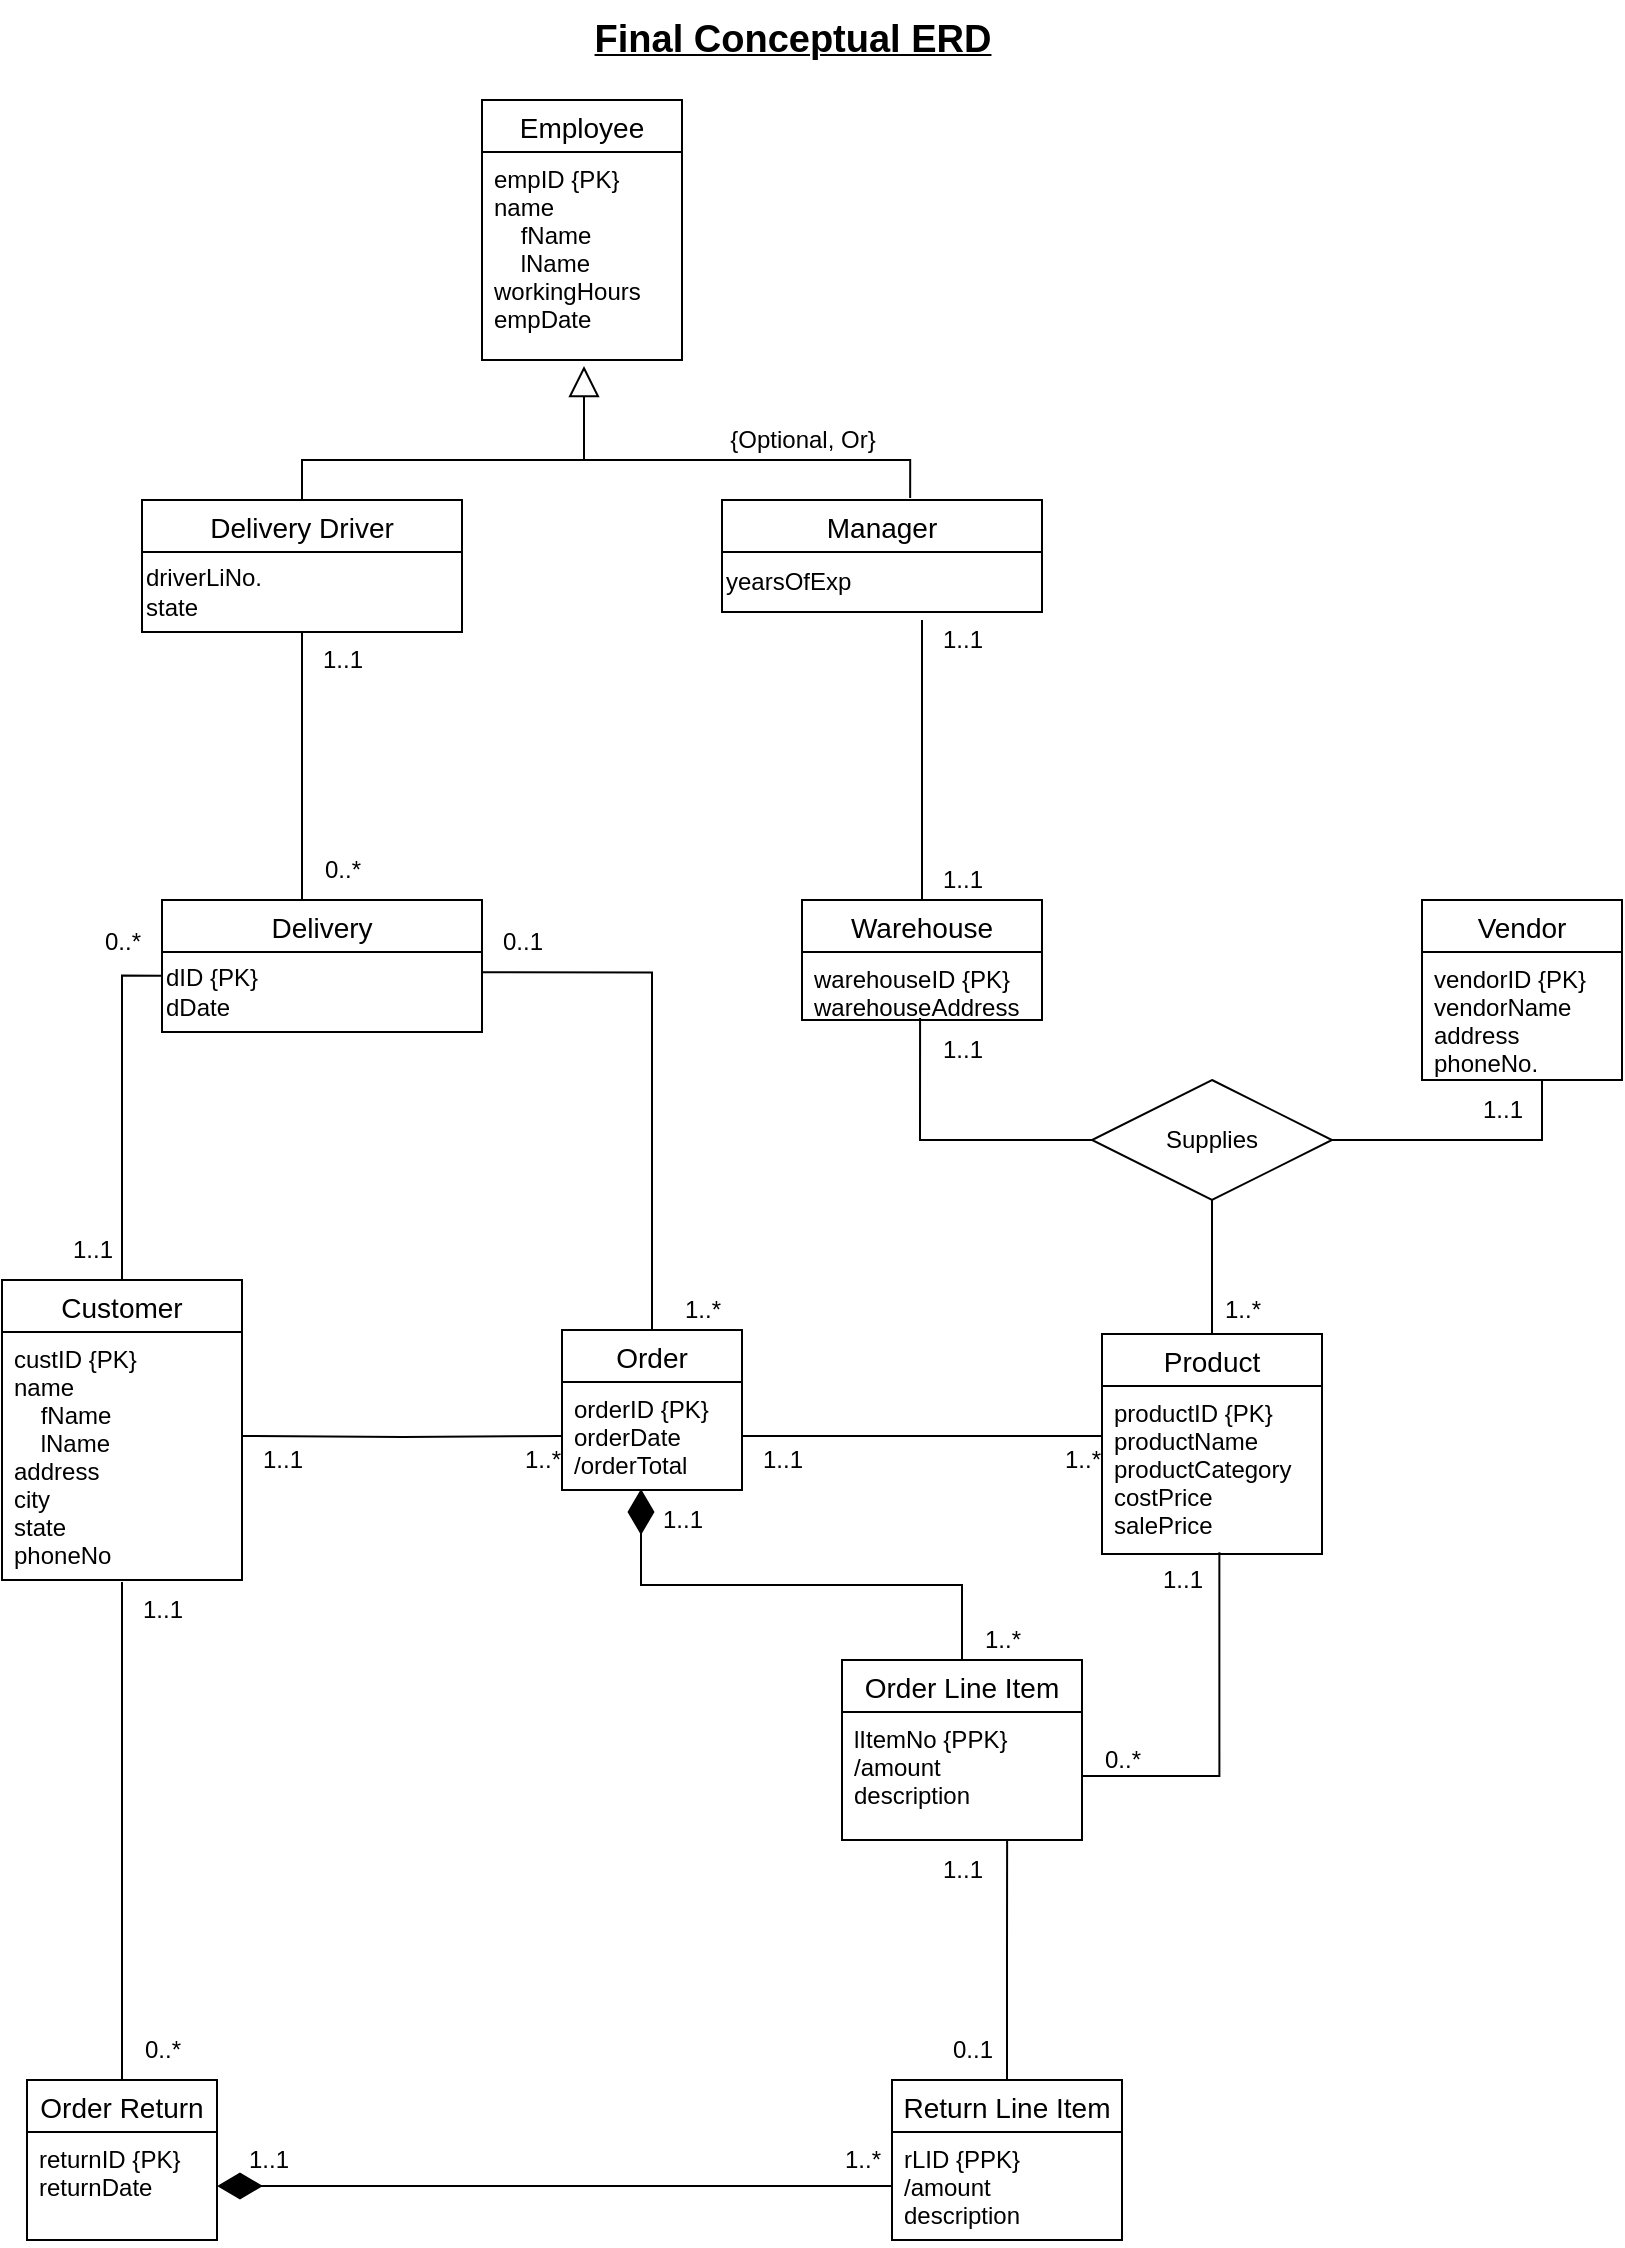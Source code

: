 <mxfile version="20.6.0" type="device" pages="2"><diagram id="IZ9zqAhAT_ljEvghXrBQ" name="Conceptual"><mxGraphModel dx="946" dy="1745" grid="1" gridSize="10" guides="1" tooltips="1" connect="1" arrows="1" fold="1" page="1" pageScale="1" pageWidth="850" pageHeight="1100" math="0" shadow="0"><root><mxCell id="0"/><mxCell id="1" parent="0"/><mxCell id="jpq6jZsb17bN5Xkp5J2d-47" style="edgeStyle=orthogonalEdgeStyle;rounded=0;orthogonalLoop=1;jettySize=auto;html=1;exitX=0.5;exitY=0;exitDx=0;exitDy=0;startArrow=none;startFill=0;endArrow=none;endFill=0;entryX=0.002;entryY=0.296;entryDx=0;entryDy=0;entryPerimeter=0;" parent="1" source="jpq6jZsb17bN5Xkp5J2d-1" target="DrgAGKPd04Hhf_D_PLfz-5" edge="1"><mxGeometry relative="1" as="geometry"><mxPoint x="140" y="560" as="targetPoint"/></mxGeometry></mxCell><mxCell id="jpq6jZsb17bN5Xkp5J2d-1" value="Customer" style="swimlane;fontStyle=0;childLayout=stackLayout;horizontal=1;startSize=26;horizontalStack=0;resizeParent=1;resizeParentMax=0;resizeLast=0;collapsible=1;marginBottom=0;align=center;fontSize=14;" parent="1" vertex="1"><mxGeometry x="30" y="610" width="120" height="150" as="geometry"/></mxCell><mxCell id="jpq6jZsb17bN5Xkp5J2d-2" value="custID {PK}&#10;name&#10;    fName&#10;    lName&#10;address&#10;city&#10;state&#10;phoneNo" style="text;strokeColor=none;fillColor=none;spacingLeft=4;spacingRight=4;overflow=hidden;rotatable=0;points=[[0,0.5],[1,0.5]];portConstraint=eastwest;fontSize=12;" parent="jpq6jZsb17bN5Xkp5J2d-1" vertex="1"><mxGeometry y="26" width="120" height="124" as="geometry"/></mxCell><mxCell id="jpq6jZsb17bN5Xkp5J2d-46" style="edgeStyle=orthogonalEdgeStyle;rounded=0;orthogonalLoop=1;jettySize=auto;html=1;exitX=0.5;exitY=0;exitDx=0;exitDy=0;startArrow=none;startFill=0;endArrow=none;endFill=0;entryX=1.002;entryY=0.254;entryDx=0;entryDy=0;entryPerimeter=0;" parent="1" source="jpq6jZsb17bN5Xkp5J2d-5" target="DrgAGKPd04Hhf_D_PLfz-5" edge="1"><mxGeometry relative="1" as="geometry"><mxPoint x="240" y="550" as="targetPoint"/></mxGeometry></mxCell><mxCell id="jpq6jZsb17bN5Xkp5J2d-5" value="Order" style="swimlane;fontStyle=0;childLayout=stackLayout;horizontal=1;startSize=26;horizontalStack=0;resizeParent=1;resizeParentMax=0;resizeLast=0;collapsible=1;marginBottom=0;align=center;fontSize=14;" parent="1" vertex="1"><mxGeometry x="310" y="635" width="90" height="80" as="geometry"/></mxCell><mxCell id="jpq6jZsb17bN5Xkp5J2d-6" value="orderID {PK}&#10;orderDate&#10;/orderTotal" style="text;strokeColor=none;fillColor=none;spacingLeft=4;spacingRight=4;overflow=hidden;rotatable=0;points=[[0,0.5],[1,0.5]];portConstraint=eastwest;fontSize=12;" parent="jpq6jZsb17bN5Xkp5J2d-5" vertex="1"><mxGeometry y="26" width="90" height="54" as="geometry"/></mxCell><mxCell id="jpq6jZsb17bN5Xkp5J2d-9" value="Product" style="swimlane;fontStyle=0;childLayout=stackLayout;horizontal=1;startSize=26;horizontalStack=0;resizeParent=1;resizeParentMax=0;resizeLast=0;collapsible=1;marginBottom=0;align=center;fontSize=14;" parent="1" vertex="1"><mxGeometry x="580" y="637" width="110" height="110" as="geometry"/></mxCell><mxCell id="jpq6jZsb17bN5Xkp5J2d-10" value="productID {PK}&#10;productName&#10;productCategory&#10;costPrice&#10;salePrice" style="text;strokeColor=none;fillColor=none;spacingLeft=4;spacingRight=4;overflow=hidden;rotatable=0;points=[[0,0.5],[1,0.5]];portConstraint=eastwest;fontSize=12;" parent="jpq6jZsb17bN5Xkp5J2d-9" vertex="1"><mxGeometry y="26" width="110" height="84" as="geometry"/></mxCell><mxCell id="jpq6jZsb17bN5Xkp5J2d-13" style="edgeStyle=orthogonalEdgeStyle;rounded=0;orthogonalLoop=1;jettySize=auto;html=1;endArrow=none;endFill=0;entryX=0;entryY=0.5;entryDx=0;entryDy=0;" parent="1" target="jpq6jZsb17bN5Xkp5J2d-6" edge="1"><mxGeometry relative="1" as="geometry"><mxPoint x="330" y="563" as="targetPoint"/><mxPoint x="150" y="688" as="sourcePoint"/></mxGeometry></mxCell><mxCell id="jpq6jZsb17bN5Xkp5J2d-15" style="edgeStyle=orthogonalEdgeStyle;rounded=0;orthogonalLoop=1;jettySize=auto;html=1;exitX=1;exitY=0.5;exitDx=0;exitDy=0;endArrow=none;endFill=0;entryX=0.75;entryY=0.1;entryDx=0;entryDy=0;entryPerimeter=0;" parent="1" source="jpq6jZsb17bN5Xkp5J2d-6" target="jpq6jZsb17bN5Xkp5J2d-72" edge="1"><mxGeometry relative="1" as="geometry"><mxPoint x="660" y="563" as="targetPoint"/></mxGeometry></mxCell><mxCell id="jpq6jZsb17bN5Xkp5J2d-16" value="Employee" style="swimlane;fontStyle=0;childLayout=stackLayout;horizontal=1;startSize=26;horizontalStack=0;resizeParent=1;resizeParentMax=0;resizeLast=0;collapsible=1;marginBottom=0;align=center;fontSize=14;" parent="1" vertex="1"><mxGeometry x="270" y="20" width="100" height="130" as="geometry"/></mxCell><mxCell id="jpq6jZsb17bN5Xkp5J2d-17" value="empID {PK}&#10;name&#10;    fName&#10;    lName&#10;workingHours&#10;empDate" style="text;strokeColor=none;fillColor=none;spacingLeft=4;spacingRight=4;overflow=hidden;rotatable=0;points=[[0,0.5],[1,0.5]];portConstraint=eastwest;fontSize=12;" parent="jpq6jZsb17bN5Xkp5J2d-16" vertex="1"><mxGeometry y="26" width="100" height="104" as="geometry"/></mxCell><mxCell id="jpq6jZsb17bN5Xkp5J2d-27" style="edgeStyle=orthogonalEdgeStyle;rounded=0;orthogonalLoop=1;jettySize=auto;html=1;exitX=0.5;exitY=0;exitDx=0;exitDy=0;entryX=0.588;entryY=-0.018;entryDx=0;entryDy=0;entryPerimeter=0;endArrow=none;endFill=0;" parent="1" source="jpq6jZsb17bN5Xkp5J2d-21" target="jpq6jZsb17bN5Xkp5J2d-26" edge="1"><mxGeometry relative="1" as="geometry"><Array as="points"><mxPoint x="180" y="200"/><mxPoint x="484" y="200"/></Array></mxGeometry></mxCell><mxCell id="jpq6jZsb17bN5Xkp5J2d-45" style="edgeStyle=orthogonalEdgeStyle;rounded=0;orthogonalLoop=1;jettySize=auto;html=1;exitX=0.5;exitY=1;exitDx=0;exitDy=0;entryX=0.5;entryY=0;entryDx=0;entryDy=0;startArrow=none;startFill=0;endArrow=none;endFill=0;" parent="1" source="jpq6jZsb17bN5Xkp5J2d-21" edge="1"><mxGeometry relative="1" as="geometry"><mxPoint x="180" y="420" as="targetPoint"/></mxGeometry></mxCell><mxCell id="jpq6jZsb17bN5Xkp5J2d-21" value="Delivery Driver" style="swimlane;fontStyle=0;childLayout=stackLayout;horizontal=1;startSize=26;horizontalStack=0;resizeParent=1;resizeParentMax=0;resizeLast=0;collapsible=1;marginBottom=0;align=center;fontSize=14;" parent="1" vertex="1"><mxGeometry x="100" y="220" width="160" height="66" as="geometry"/></mxCell><mxCell id="DrgAGKPd04Hhf_D_PLfz-2" value="driverLiNo.&lt;br&gt;state" style="text;html=1;align=left;verticalAlign=middle;resizable=0;points=[];autosize=1;strokeColor=none;fillColor=none;" parent="jpq6jZsb17bN5Xkp5J2d-21" vertex="1"><mxGeometry y="26" width="160" height="40" as="geometry"/></mxCell><mxCell id="jpq6jZsb17bN5Xkp5J2d-26" value="Manager" style="swimlane;fontStyle=0;childLayout=stackLayout;horizontal=1;startSize=26;horizontalStack=0;resizeParent=1;resizeParentMax=0;resizeLast=0;collapsible=1;marginBottom=0;align=center;fontSize=14;" parent="1" vertex="1"><mxGeometry x="390" y="220" width="160" height="56" as="geometry"/></mxCell><mxCell id="DrgAGKPd04Hhf_D_PLfz-3" value="yearsOfExp" style="text;html=1;align=left;verticalAlign=middle;resizable=0;points=[];autosize=1;strokeColor=none;fillColor=none;" parent="jpq6jZsb17bN5Xkp5J2d-26" vertex="1"><mxGeometry y="26" width="160" height="30" as="geometry"/></mxCell><mxCell id="jpq6jZsb17bN5Xkp5J2d-43" style="edgeStyle=orthogonalEdgeStyle;rounded=0;orthogonalLoop=1;jettySize=auto;html=1;exitX=0.5;exitY=0;exitDx=0;exitDy=0;startArrow=none;startFill=0;endArrow=none;endFill=0;" parent="1" source="jpq6jZsb17bN5Xkp5J2d-31" edge="1"><mxGeometry relative="1" as="geometry"><mxPoint x="490" y="280" as="targetPoint"/></mxGeometry></mxCell><mxCell id="jpq6jZsb17bN5Xkp5J2d-31" value="Warehouse" style="swimlane;fontStyle=0;childLayout=stackLayout;horizontal=1;startSize=26;horizontalStack=0;resizeParent=1;resizeParentMax=0;resizeLast=0;collapsible=1;marginBottom=0;align=center;fontSize=14;" parent="1" vertex="1"><mxGeometry x="430" y="420" width="120" height="60" as="geometry"/></mxCell><mxCell id="jpq6jZsb17bN5Xkp5J2d-32" value="warehouseID {PK}&#10;warehouseAddress" style="text;strokeColor=none;fillColor=none;spacingLeft=4;spacingRight=4;overflow=hidden;rotatable=0;points=[[0,0.5],[1,0.5]];portConstraint=eastwest;fontSize=12;" parent="jpq6jZsb17bN5Xkp5J2d-31" vertex="1"><mxGeometry y="26" width="120" height="34" as="geometry"/></mxCell><mxCell id="jpq6jZsb17bN5Xkp5J2d-35" value="Vendor" style="swimlane;fontStyle=0;childLayout=stackLayout;horizontal=1;startSize=26;horizontalStack=0;resizeParent=1;resizeParentMax=0;resizeLast=0;collapsible=1;marginBottom=0;align=center;fontSize=14;" parent="1" vertex="1"><mxGeometry x="740" y="420" width="100" height="90" as="geometry"/></mxCell><mxCell id="jpq6jZsb17bN5Xkp5J2d-36" value="vendorID {PK}&#10;vendorName&#10;address&#10;phoneNo." style="text;strokeColor=none;fillColor=none;spacingLeft=4;spacingRight=4;overflow=hidden;rotatable=0;points=[[0,0.5],[1,0.5]];portConstraint=eastwest;fontSize=12;" parent="jpq6jZsb17bN5Xkp5J2d-35" vertex="1"><mxGeometry y="26" width="100" height="64" as="geometry"/></mxCell><mxCell id="jpq6jZsb17bN5Xkp5J2d-42" value="" style="endArrow=none;html=1;rounded=0;exitX=0.51;exitY=1.029;exitDx=0;exitDy=0;exitPerimeter=0;endFill=0;startArrow=block;startFill=0;endSize=14;startSize=13;" parent="1" source="jpq6jZsb17bN5Xkp5J2d-17" edge="1"><mxGeometry relative="1" as="geometry"><mxPoint x="330" y="460" as="sourcePoint"/><mxPoint x="321" y="200" as="targetPoint"/></mxGeometry></mxCell><mxCell id="jpq6jZsb17bN5Xkp5J2d-49" style="edgeStyle=orthogonalEdgeStyle;rounded=0;orthogonalLoop=1;jettySize=auto;html=1;exitX=0;exitY=0.5;exitDx=0;exitDy=0;entryX=0.492;entryY=0.971;entryDx=0;entryDy=0;entryPerimeter=0;startArrow=none;startFill=0;endArrow=none;endFill=0;" parent="1" source="jpq6jZsb17bN5Xkp5J2d-48" target="jpq6jZsb17bN5Xkp5J2d-32" edge="1"><mxGeometry relative="1" as="geometry"/></mxCell><mxCell id="jpq6jZsb17bN5Xkp5J2d-50" style="edgeStyle=orthogonalEdgeStyle;rounded=0;orthogonalLoop=1;jettySize=auto;html=1;exitX=1;exitY=0.5;exitDx=0;exitDy=0;entryX=0.6;entryY=1;entryDx=0;entryDy=0;entryPerimeter=0;startArrow=none;startFill=0;endArrow=none;endFill=0;" parent="1" source="jpq6jZsb17bN5Xkp5J2d-48" target="jpq6jZsb17bN5Xkp5J2d-36" edge="1"><mxGeometry relative="1" as="geometry"/></mxCell><mxCell id="jpq6jZsb17bN5Xkp5J2d-51" style="edgeStyle=orthogonalEdgeStyle;rounded=0;orthogonalLoop=1;jettySize=auto;html=1;exitX=0.5;exitY=1;exitDx=0;exitDy=0;entryX=0.5;entryY=0;entryDx=0;entryDy=0;startArrow=none;startFill=0;endArrow=none;endFill=0;" parent="1" source="jpq6jZsb17bN5Xkp5J2d-48" target="jpq6jZsb17bN5Xkp5J2d-9" edge="1"><mxGeometry relative="1" as="geometry"/></mxCell><mxCell id="jpq6jZsb17bN5Xkp5J2d-48" value="Supplies" style="shape=rhombus;perimeter=rhombusPerimeter;whiteSpace=wrap;html=1;align=center;" parent="1" vertex="1"><mxGeometry x="575" y="510" width="120" height="60" as="geometry"/></mxCell><mxCell id="jpq6jZsb17bN5Xkp5J2d-53" value="{Optional, Or}" style="text;html=1;align=center;verticalAlign=middle;resizable=0;points=[];autosize=1;strokeColor=none;fillColor=none;" parent="1" vertex="1"><mxGeometry x="380" y="175" width="100" height="30" as="geometry"/></mxCell><mxCell id="jpq6jZsb17bN5Xkp5J2d-59" value="1..1" style="text;html=1;align=center;verticalAlign=middle;resizable=0;points=[];autosize=1;strokeColor=none;fillColor=none;" parent="1" vertex="1"><mxGeometry x="490" y="480" width="40" height="30" as="geometry"/></mxCell><mxCell id="jpq6jZsb17bN5Xkp5J2d-60" value="1..*" style="text;html=1;align=center;verticalAlign=middle;resizable=0;points=[];autosize=1;strokeColor=none;fillColor=none;" parent="1" vertex="1"><mxGeometry x="630" y="610" width="40" height="30" as="geometry"/></mxCell><mxCell id="jpq6jZsb17bN5Xkp5J2d-61" value="1..1" style="text;html=1;align=center;verticalAlign=middle;resizable=0;points=[];autosize=1;strokeColor=none;fillColor=none;" parent="1" vertex="1"><mxGeometry x="760" y="510" width="40" height="30" as="geometry"/></mxCell><mxCell id="jpq6jZsb17bN5Xkp5J2d-62" value="1..1" style="text;html=1;align=center;verticalAlign=middle;resizable=0;points=[];autosize=1;strokeColor=none;fillColor=none;" parent="1" vertex="1"><mxGeometry x="490" y="395" width="40" height="30" as="geometry"/></mxCell><mxCell id="jpq6jZsb17bN5Xkp5J2d-63" value="1..1" style="text;html=1;align=center;verticalAlign=middle;resizable=0;points=[];autosize=1;strokeColor=none;fillColor=none;" parent="1" vertex="1"><mxGeometry x="490" y="275" width="40" height="30" as="geometry"/></mxCell><mxCell id="jpq6jZsb17bN5Xkp5J2d-65" value="1..*" style="text;html=1;align=center;verticalAlign=middle;resizable=0;points=[];autosize=1;strokeColor=none;fillColor=none;" parent="1" vertex="1"><mxGeometry x="280" y="685" width="40" height="30" as="geometry"/></mxCell><mxCell id="jpq6jZsb17bN5Xkp5J2d-67" value="1..1" style="text;html=1;align=center;verticalAlign=middle;resizable=0;points=[];autosize=1;strokeColor=none;fillColor=none;" parent="1" vertex="1"><mxGeometry x="150" y="685" width="40" height="30" as="geometry"/></mxCell><mxCell id="jpq6jZsb17bN5Xkp5J2d-72" value="1..*" style="text;html=1;align=center;verticalAlign=middle;resizable=0;points=[];autosize=1;strokeColor=none;fillColor=none;" parent="1" vertex="1"><mxGeometry x="550" y="685" width="40" height="30" as="geometry"/></mxCell><mxCell id="jpq6jZsb17bN5Xkp5J2d-73" value="1..1" style="text;html=1;align=center;verticalAlign=middle;resizable=0;points=[];autosize=1;strokeColor=none;fillColor=none;" parent="1" vertex="1"><mxGeometry x="400" y="685" width="40" height="30" as="geometry"/></mxCell><mxCell id="jpq6jZsb17bN5Xkp5J2d-74" value="1..1" style="text;html=1;align=center;verticalAlign=middle;resizable=0;points=[];autosize=1;strokeColor=none;fillColor=none;" parent="1" vertex="1"><mxGeometry x="55" y="580" width="40" height="30" as="geometry"/></mxCell><mxCell id="jpq6jZsb17bN5Xkp5J2d-75" value="1..1" style="text;html=1;align=center;verticalAlign=middle;resizable=0;points=[];autosize=1;strokeColor=none;fillColor=none;" parent="1" vertex="1"><mxGeometry x="180" y="285" width="40" height="30" as="geometry"/></mxCell><mxCell id="jpq6jZsb17bN5Xkp5J2d-76" value="1..*" style="text;html=1;align=center;verticalAlign=middle;resizable=0;points=[];autosize=1;strokeColor=none;fillColor=none;" parent="1" vertex="1"><mxGeometry x="360" y="610" width="40" height="30" as="geometry"/></mxCell><mxCell id="D5X40JTUsGQ3Tmf_3vM5-20" style="edgeStyle=orthogonalEdgeStyle;rounded=0;orthogonalLoop=1;jettySize=auto;html=1;exitX=0.5;exitY=0;exitDx=0;exitDy=0;entryX=0.5;entryY=1.008;entryDx=0;entryDy=0;entryPerimeter=0;fontSize=12;endArrow=none;endFill=0;" parent="1" source="D5X40JTUsGQ3Tmf_3vM5-18" target="jpq6jZsb17bN5Xkp5J2d-2" edge="1"><mxGeometry relative="1" as="geometry"/></mxCell><mxCell id="D5X40JTUsGQ3Tmf_3vM5-18" value="Order Return" style="swimlane;fontStyle=0;childLayout=stackLayout;horizontal=1;startSize=26;horizontalStack=0;resizeParent=1;resizeParentMax=0;resizeLast=0;collapsible=1;marginBottom=0;align=center;fontSize=14;" parent="1" vertex="1"><mxGeometry x="42.5" y="1010" width="95" height="80" as="geometry"/></mxCell><mxCell id="D5X40JTUsGQ3Tmf_3vM5-19" value="returnID {PK}&#10;returnDate&#10;" style="text;strokeColor=none;fillColor=none;spacingLeft=4;spacingRight=4;overflow=hidden;rotatable=0;points=[[0,0.5],[1,0.5]];portConstraint=eastwest;fontSize=12;" parent="D5X40JTUsGQ3Tmf_3vM5-18" vertex="1"><mxGeometry y="26" width="95" height="54" as="geometry"/></mxCell><mxCell id="D5X40JTUsGQ3Tmf_3vM5-26" value="0..*" style="text;html=1;align=center;verticalAlign=middle;resizable=0;points=[];autosize=1;strokeColor=none;fillColor=none;fontSize=12;" parent="1" vertex="1"><mxGeometry x="90" y="980" width="40" height="30" as="geometry"/></mxCell><mxCell id="D5X40JTUsGQ3Tmf_3vM5-27" value="1..1" style="text;html=1;align=center;verticalAlign=middle;resizable=0;points=[];autosize=1;strokeColor=none;fillColor=none;fontSize=12;" parent="1" vertex="1"><mxGeometry x="90" y="760" width="40" height="30" as="geometry"/></mxCell><mxCell id="D5X40JTUsGQ3Tmf_3vM5-28" value="&lt;b&gt;&lt;u&gt;&lt;font style=&quot;font-size: 19px;&quot;&gt;Final Conceptual ERD&lt;/font&gt;&lt;/u&gt;&lt;/b&gt;" style="text;html=1;align=center;verticalAlign=middle;resizable=0;points=[];autosize=1;strokeColor=none;fillColor=none;fontSize=12;" parent="1" vertex="1"><mxGeometry x="315" y="-30" width="220" height="40" as="geometry"/></mxCell><mxCell id="DrgAGKPd04Hhf_D_PLfz-4" value="Delivery" style="swimlane;fontStyle=0;childLayout=stackLayout;horizontal=1;startSize=26;horizontalStack=0;resizeParent=1;resizeParentMax=0;resizeLast=0;collapsible=1;marginBottom=0;align=center;fontSize=14;" parent="1" vertex="1"><mxGeometry x="110" y="420" width="160" height="66" as="geometry"/></mxCell><mxCell id="DrgAGKPd04Hhf_D_PLfz-5" value="dID {PK}&lt;br&gt;dDate" style="text;html=1;align=left;verticalAlign=middle;resizable=0;points=[];autosize=1;strokeColor=none;fillColor=none;" parent="DrgAGKPd04Hhf_D_PLfz-4" vertex="1"><mxGeometry y="26" width="160" height="40" as="geometry"/></mxCell><mxCell id="DrgAGKPd04Hhf_D_PLfz-6" value="0..*" style="text;html=1;align=center;verticalAlign=middle;resizable=0;points=[];autosize=1;strokeColor=none;fillColor=none;" parent="1" vertex="1"><mxGeometry x="180" y="390" width="40" height="30" as="geometry"/></mxCell><mxCell id="DrgAGKPd04Hhf_D_PLfz-8" value="0..*" style="text;html=1;align=center;verticalAlign=middle;resizable=0;points=[];autosize=1;strokeColor=none;fillColor=none;" parent="1" vertex="1"><mxGeometry x="70" y="426" width="40" height="30" as="geometry"/></mxCell><mxCell id="DrgAGKPd04Hhf_D_PLfz-11" value="0..1" style="text;html=1;align=center;verticalAlign=middle;resizable=0;points=[];autosize=1;strokeColor=none;fillColor=none;" parent="1" vertex="1"><mxGeometry x="270" y="426" width="40" height="30" as="geometry"/></mxCell><mxCell id="DrgAGKPd04Hhf_D_PLfz-20" style="edgeStyle=orthogonalEdgeStyle;rounded=0;orthogonalLoop=1;jettySize=auto;html=1;endArrow=diamondThin;endFill=1;entryX=0.439;entryY=0.991;entryDx=0;entryDy=0;entryPerimeter=0;strokeWidth=1;jumpSize=6;strokeColor=default;startSize=0;endSize=20;" parent="1" source="DrgAGKPd04Hhf_D_PLfz-15" target="jpq6jZsb17bN5Xkp5J2d-6" edge="1"><mxGeometry relative="1" as="geometry"><mxPoint x="330" y="720" as="targetPoint"/></mxGeometry></mxCell><mxCell id="DrgAGKPd04Hhf_D_PLfz-15" value="Order Line Item" style="swimlane;fontStyle=0;childLayout=stackLayout;horizontal=1;startSize=26;horizontalStack=0;resizeParent=1;resizeParentMax=0;resizeLast=0;collapsible=1;marginBottom=0;align=center;fontSize=14;" parent="1" vertex="1"><mxGeometry x="450" y="800" width="120" height="90" as="geometry"/></mxCell><mxCell id="DrgAGKPd04Hhf_D_PLfz-16" value="lItemNo {PPK}&#10;/amount&#10;description" style="text;strokeColor=none;fillColor=none;spacingLeft=4;spacingRight=4;overflow=hidden;rotatable=0;points=[[0,0.5],[1,0.5]];portConstraint=eastwest;fontSize=12;" parent="DrgAGKPd04Hhf_D_PLfz-15" vertex="1"><mxGeometry y="26" width="120" height="64" as="geometry"/></mxCell><mxCell id="DrgAGKPd04Hhf_D_PLfz-21" style="edgeStyle=orthogonalEdgeStyle;rounded=0;orthogonalLoop=1;jettySize=auto;html=1;endArrow=none;endFill=0;entryX=0.967;entryY=0.039;entryDx=0;entryDy=0;entryPerimeter=0;" parent="1" source="DrgAGKPd04Hhf_D_PLfz-16" target="DrgAGKPd04Hhf_D_PLfz-27" edge="1"><mxGeometry relative="1" as="geometry"><mxPoint x="640" y="750" as="targetPoint"/></mxGeometry></mxCell><mxCell id="DrgAGKPd04Hhf_D_PLfz-22" value="1..1" style="text;html=1;align=center;verticalAlign=middle;resizable=0;points=[];autosize=1;strokeColor=none;fillColor=none;" parent="1" vertex="1"><mxGeometry x="350" y="715" width="40" height="30" as="geometry"/></mxCell><mxCell id="DrgAGKPd04Hhf_D_PLfz-23" value="1..*" style="text;html=1;align=center;verticalAlign=middle;resizable=0;points=[];autosize=1;strokeColor=none;fillColor=none;" parent="1" vertex="1"><mxGeometry x="510" y="775" width="40" height="30" as="geometry"/></mxCell><mxCell id="DrgAGKPd04Hhf_D_PLfz-27" value="1..1" style="text;html=1;align=center;verticalAlign=middle;resizable=0;points=[];autosize=1;strokeColor=none;fillColor=none;" parent="1" vertex="1"><mxGeometry x="600" y="745" width="40" height="30" as="geometry"/></mxCell><mxCell id="DrgAGKPd04Hhf_D_PLfz-28" value="0..*" style="text;html=1;align=center;verticalAlign=middle;resizable=0;points=[];autosize=1;strokeColor=none;fillColor=none;" parent="1" vertex="1"><mxGeometry x="570" y="835" width="40" height="30" as="geometry"/></mxCell><mxCell id="DrgAGKPd04Hhf_D_PLfz-34" style="edgeStyle=orthogonalEdgeStyle;rounded=0;jumpSize=6;orthogonalLoop=1;jettySize=auto;html=1;entryX=0.688;entryY=1;entryDx=0;entryDy=0;entryPerimeter=0;strokeColor=default;strokeWidth=1;endArrow=none;endFill=0;" parent="1" source="DrgAGKPd04Hhf_D_PLfz-31" target="DrgAGKPd04Hhf_D_PLfz-16" edge="1"><mxGeometry relative="1" as="geometry"/></mxCell><mxCell id="DrgAGKPd04Hhf_D_PLfz-31" value="Return Line Item" style="swimlane;fontStyle=0;childLayout=stackLayout;horizontal=1;startSize=26;horizontalStack=0;resizeParent=1;resizeParentMax=0;resizeLast=0;collapsible=1;marginBottom=0;align=center;fontSize=14;" parent="1" vertex="1"><mxGeometry x="475" y="1010" width="115" height="80" as="geometry"/></mxCell><mxCell id="DrgAGKPd04Hhf_D_PLfz-32" value="rLID {PPK}&#10;/amount&#10;description" style="text;strokeColor=none;fillColor=none;spacingLeft=4;spacingRight=4;overflow=hidden;rotatable=0;points=[[0,0.5],[1,0.5]];portConstraint=eastwest;fontSize=12;" parent="DrgAGKPd04Hhf_D_PLfz-31" vertex="1"><mxGeometry y="26" width="115" height="54" as="geometry"/></mxCell><mxCell id="DrgAGKPd04Hhf_D_PLfz-33" style="edgeStyle=orthogonalEdgeStyle;rounded=0;jumpSize=6;orthogonalLoop=1;jettySize=auto;html=1;entryX=0;entryY=0.5;entryDx=0;entryDy=0;strokeColor=default;strokeWidth=1;endArrow=none;endFill=0;startArrow=diamondThin;startFill=1;targetPerimeterSpacing=0;endSize=10;sourcePerimeterSpacing=0;startSize=20;" parent="1" source="D5X40JTUsGQ3Tmf_3vM5-19" target="DrgAGKPd04Hhf_D_PLfz-32" edge="1"><mxGeometry relative="1" as="geometry"/></mxCell><mxCell id="DrgAGKPd04Hhf_D_PLfz-35" value="1..1" style="text;html=1;align=center;verticalAlign=middle;resizable=0;points=[];autosize=1;strokeColor=none;fillColor=none;" parent="1" vertex="1"><mxGeometry x="142.5" y="1035" width="40" height="30" as="geometry"/></mxCell><mxCell id="DrgAGKPd04Hhf_D_PLfz-36" value="1..*" style="text;html=1;align=center;verticalAlign=middle;resizable=0;points=[];autosize=1;strokeColor=none;fillColor=none;" parent="1" vertex="1"><mxGeometry x="440" y="1035" width="40" height="30" as="geometry"/></mxCell><mxCell id="DrgAGKPd04Hhf_D_PLfz-37" value="0..1" style="text;html=1;align=center;verticalAlign=middle;resizable=0;points=[];autosize=1;strokeColor=none;fillColor=none;" parent="1" vertex="1"><mxGeometry x="495" y="980" width="40" height="30" as="geometry"/></mxCell><mxCell id="DrgAGKPd04Hhf_D_PLfz-38" value="1..1" style="text;html=1;align=center;verticalAlign=middle;resizable=0;points=[];autosize=1;strokeColor=none;fillColor=none;" parent="1" vertex="1"><mxGeometry x="490" y="890" width="40" height="30" as="geometry"/></mxCell></root></mxGraphModel></diagram><diagram name="Logical" id="WeErXcxNBJ_OXMqApqXN"><mxGraphModel dx="946" dy="1745" grid="1" gridSize="10" guides="1" tooltips="1" connect="1" arrows="1" fold="1" page="1" pageScale="1" pageWidth="850" pageHeight="1100" math="0" shadow="0"><root><mxCell id="7M9as0O3CQGdKHsoCxpo-0"/><mxCell id="7M9as0O3CQGdKHsoCxpo-1" parent="7M9as0O3CQGdKHsoCxpo-0"/><mxCell id="7M9as0O3CQGdKHsoCxpo-2" style="edgeStyle=orthogonalEdgeStyle;rounded=0;orthogonalLoop=1;jettySize=auto;html=1;exitX=0.5;exitY=0;exitDx=0;exitDy=0;startArrow=none;startFill=0;endArrow=none;endFill=0;entryX=0.002;entryY=0.296;entryDx=0;entryDy=0;entryPerimeter=0;" edge="1" parent="7M9as0O3CQGdKHsoCxpo-1" source="7M9as0O3CQGdKHsoCxpo-3" target="7M9as0O3CQGdKHsoCxpo-50"><mxGeometry relative="1" as="geometry"><mxPoint x="140" y="560" as="targetPoint"/></mxGeometry></mxCell><mxCell id="7M9as0O3CQGdKHsoCxpo-3" value="Customer" style="swimlane;fontStyle=0;childLayout=stackLayout;horizontal=1;startSize=26;horizontalStack=0;resizeParent=1;resizeParentMax=0;resizeLast=0;collapsible=1;marginBottom=0;align=center;fontSize=14;" vertex="1" parent="7M9as0O3CQGdKHsoCxpo-1"><mxGeometry x="30" y="610" width="120" height="150" as="geometry"/></mxCell><mxCell id="7M9as0O3CQGdKHsoCxpo-4" value="custID {PK}&#10;name&#10;    fName&#10;    lName&#10;address&#10;city&#10;state&#10;phoneNo" style="text;strokeColor=none;fillColor=none;spacingLeft=4;spacingRight=4;overflow=hidden;rotatable=0;points=[[0,0.5],[1,0.5]];portConstraint=eastwest;fontSize=12;" vertex="1" parent="7M9as0O3CQGdKHsoCxpo-3"><mxGeometry y="26" width="120" height="124" as="geometry"/></mxCell><mxCell id="7M9as0O3CQGdKHsoCxpo-5" style="edgeStyle=orthogonalEdgeStyle;rounded=0;orthogonalLoop=1;jettySize=auto;html=1;exitX=0.5;exitY=0;exitDx=0;exitDy=0;startArrow=none;startFill=0;endArrow=none;endFill=0;entryX=1.002;entryY=0.254;entryDx=0;entryDy=0;entryPerimeter=0;" edge="1" parent="7M9as0O3CQGdKHsoCxpo-1" source="7M9as0O3CQGdKHsoCxpo-6" target="7M9as0O3CQGdKHsoCxpo-50"><mxGeometry relative="1" as="geometry"><mxPoint x="240" y="550" as="targetPoint"/></mxGeometry></mxCell><mxCell id="7M9as0O3CQGdKHsoCxpo-6" value="Order" style="swimlane;fontStyle=0;childLayout=stackLayout;horizontal=1;startSize=26;horizontalStack=0;resizeParent=1;resizeParentMax=0;resizeLast=0;collapsible=1;marginBottom=0;align=center;fontSize=14;" vertex="1" parent="7M9as0O3CQGdKHsoCxpo-1"><mxGeometry x="310" y="635" width="90" height="110" as="geometry"/></mxCell><mxCell id="7M9as0O3CQGdKHsoCxpo-7" value="orderID {PK}&#10;custID {FK}&#10;dID {FK}&#10;orderDate&#10;/orderTotal" style="text;strokeColor=none;fillColor=none;spacingLeft=4;spacingRight=4;overflow=hidden;rotatable=0;points=[[0,0.5],[1,0.5]];portConstraint=eastwest;fontSize=12;" vertex="1" parent="7M9as0O3CQGdKHsoCxpo-6"><mxGeometry y="26" width="90" height="84" as="geometry"/></mxCell><mxCell id="7M9as0O3CQGdKHsoCxpo-8" value="Product" style="swimlane;fontStyle=0;childLayout=stackLayout;horizontal=1;startSize=26;horizontalStack=0;resizeParent=1;resizeParentMax=0;resizeLast=0;collapsible=1;marginBottom=0;align=center;fontSize=14;" vertex="1" parent="7M9as0O3CQGdKHsoCxpo-1"><mxGeometry x="580" y="637" width="110" height="120" as="geometry"/></mxCell><mxCell id="7M9as0O3CQGdKHsoCxpo-9" value="productID {PK}&#10;orderID {FK}&#10;productName&#10;productCategory&#10;costPrice&#10;salePrice" style="text;strokeColor=none;fillColor=none;spacingLeft=4;spacingRight=4;overflow=hidden;rotatable=0;points=[[0,0.5],[1,0.5]];portConstraint=eastwest;fontSize=12;" vertex="1" parent="7M9as0O3CQGdKHsoCxpo-8"><mxGeometry y="26" width="110" height="94" as="geometry"/></mxCell><mxCell id="7M9as0O3CQGdKHsoCxpo-10" style="edgeStyle=orthogonalEdgeStyle;rounded=0;orthogonalLoop=1;jettySize=auto;html=1;exitX=0.05;exitY=0.1;exitDx=0;exitDy=0;endArrow=none;endFill=0;exitPerimeter=0;" edge="1" parent="7M9as0O3CQGdKHsoCxpo-1" source="7M9as0O3CQGdKHsoCxpo-37"><mxGeometry relative="1" as="geometry"><mxPoint x="310" y="688" as="targetPoint"/></mxGeometry></mxCell><mxCell id="7M9as0O3CQGdKHsoCxpo-11" style="edgeStyle=orthogonalEdgeStyle;rounded=0;orthogonalLoop=1;jettySize=auto;html=1;endArrow=none;endFill=0;entryX=0.75;entryY=0.1;entryDx=0;entryDy=0;entryPerimeter=0;" edge="1" parent="7M9as0O3CQGdKHsoCxpo-1" target="7M9as0O3CQGdKHsoCxpo-38"><mxGeometry relative="1" as="geometry"><mxPoint x="660" y="563" as="targetPoint"/><mxPoint x="400" y="688" as="sourcePoint"/></mxGeometry></mxCell><mxCell id="7M9as0O3CQGdKHsoCxpo-12" value="Employee" style="swimlane;fontStyle=0;childLayout=stackLayout;horizontal=1;startSize=26;horizontalStack=0;resizeParent=1;resizeParentMax=0;resizeLast=0;collapsible=1;marginBottom=0;align=center;fontSize=14;" vertex="1" parent="7M9as0O3CQGdKHsoCxpo-1"><mxGeometry x="270" y="20" width="100" height="130" as="geometry"/></mxCell><mxCell id="7M9as0O3CQGdKHsoCxpo-13" value="empID {PK}&#10;name&#10;    fName&#10;    lName&#10;workingHours&#10;empDate" style="text;strokeColor=none;fillColor=none;spacingLeft=4;spacingRight=4;overflow=hidden;rotatable=0;points=[[0,0.5],[1,0.5]];portConstraint=eastwest;fontSize=12;" vertex="1" parent="7M9as0O3CQGdKHsoCxpo-12"><mxGeometry y="26" width="100" height="104" as="geometry"/></mxCell><mxCell id="7M9as0O3CQGdKHsoCxpo-14" style="edgeStyle=orthogonalEdgeStyle;rounded=0;orthogonalLoop=1;jettySize=auto;html=1;exitX=0.5;exitY=0;exitDx=0;exitDy=0;entryX=0.588;entryY=-0.018;entryDx=0;entryDy=0;entryPerimeter=0;endArrow=none;endFill=0;" edge="1" parent="7M9as0O3CQGdKHsoCxpo-1" source="7M9as0O3CQGdKHsoCxpo-16" target="7M9as0O3CQGdKHsoCxpo-18"><mxGeometry relative="1" as="geometry"><Array as="points"><mxPoint x="180" y="200"/><mxPoint x="484" y="200"/></Array></mxGeometry></mxCell><mxCell id="7M9as0O3CQGdKHsoCxpo-15" style="edgeStyle=orthogonalEdgeStyle;rounded=0;orthogonalLoop=1;jettySize=auto;html=1;exitX=0.5;exitY=1;exitDx=0;exitDy=0;entryX=0.5;entryY=0;entryDx=0;entryDy=0;startArrow=none;startFill=0;endArrow=none;endFill=0;" edge="1" parent="7M9as0O3CQGdKHsoCxpo-1" source="7M9as0O3CQGdKHsoCxpo-16"><mxGeometry relative="1" as="geometry"><mxPoint x="180" y="420" as="targetPoint"/></mxGeometry></mxCell><mxCell id="7M9as0O3CQGdKHsoCxpo-16" value="Delivery Driver" style="swimlane;fontStyle=0;childLayout=stackLayout;horizontal=1;startSize=26;horizontalStack=0;resizeParent=1;resizeParentMax=0;resizeLast=0;collapsible=1;marginBottom=0;align=center;fontSize=14;" vertex="1" parent="7M9as0O3CQGdKHsoCxpo-1"><mxGeometry x="100" y="220" width="160" height="86" as="geometry"/></mxCell><mxCell id="7M9as0O3CQGdKHsoCxpo-17" value="empID {FK}&lt;br&gt;driverLiNo.&lt;br&gt;state" style="text;html=1;align=left;verticalAlign=middle;resizable=0;points=[];autosize=1;strokeColor=none;fillColor=none;" vertex="1" parent="7M9as0O3CQGdKHsoCxpo-16"><mxGeometry y="26" width="160" height="60" as="geometry"/></mxCell><mxCell id="7M9as0O3CQGdKHsoCxpo-18" value="Manager" style="swimlane;fontStyle=0;childLayout=stackLayout;horizontal=1;startSize=26;horizontalStack=0;resizeParent=1;resizeParentMax=0;resizeLast=0;collapsible=1;marginBottom=0;align=center;fontSize=14;" vertex="1" parent="7M9as0O3CQGdKHsoCxpo-1"><mxGeometry x="390" y="220" width="160" height="66" as="geometry"/></mxCell><mxCell id="7M9as0O3CQGdKHsoCxpo-19" value="empID {FK}&lt;br&gt;yearsOfExp" style="text;html=1;align=left;verticalAlign=middle;resizable=0;points=[];autosize=1;strokeColor=none;fillColor=none;" vertex="1" parent="7M9as0O3CQGdKHsoCxpo-18"><mxGeometry y="26" width="160" height="40" as="geometry"/></mxCell><mxCell id="_oSZTZVJGzqnO3Fc8UaB-9" style="edgeStyle=orthogonalEdgeStyle;rounded=0;orthogonalLoop=1;jettySize=auto;html=1;startArrow=none;startFill=0;endArrow=none;endFill=0;startSize=14;endSize=17;targetPerimeterSpacing=23;" edge="1" parent="7M9as0O3CQGdKHsoCxpo-1" source="7M9as0O3CQGdKHsoCxpo-21"><mxGeometry relative="1" as="geometry"><mxPoint x="490" y="290" as="targetPoint"/></mxGeometry></mxCell><mxCell id="7M9as0O3CQGdKHsoCxpo-21" value="Warehouse" style="swimlane;fontStyle=0;childLayout=stackLayout;horizontal=1;startSize=26;horizontalStack=0;resizeParent=1;resizeParentMax=0;resizeLast=0;collapsible=1;marginBottom=0;align=center;fontSize=14;" vertex="1" parent="7M9as0O3CQGdKHsoCxpo-1"><mxGeometry x="430" y="420" width="120" height="60" as="geometry"/></mxCell><mxCell id="7M9as0O3CQGdKHsoCxpo-22" value="warehouseID {PK}&#10;warehouseAddress" style="text;strokeColor=none;fillColor=none;spacingLeft=4;spacingRight=4;overflow=hidden;rotatable=0;points=[[0,0.5],[1,0.5]];portConstraint=eastwest;fontSize=12;" vertex="1" parent="7M9as0O3CQGdKHsoCxpo-21"><mxGeometry y="26" width="120" height="34" as="geometry"/></mxCell><mxCell id="7M9as0O3CQGdKHsoCxpo-23" value="Vendor" style="swimlane;fontStyle=0;childLayout=stackLayout;horizontal=1;startSize=26;horizontalStack=0;resizeParent=1;resizeParentMax=0;resizeLast=0;collapsible=1;marginBottom=0;align=center;fontSize=14;" vertex="1" parent="7M9as0O3CQGdKHsoCxpo-1"><mxGeometry x="740" y="420" width="100" height="90" as="geometry"/></mxCell><mxCell id="7M9as0O3CQGdKHsoCxpo-24" value="vendorID {PK}&#10;vendorName&#10;address&#10;phoneNo." style="text;strokeColor=none;fillColor=none;spacingLeft=4;spacingRight=4;overflow=hidden;rotatable=0;points=[[0,0.5],[1,0.5]];portConstraint=eastwest;fontSize=12;" vertex="1" parent="7M9as0O3CQGdKHsoCxpo-23"><mxGeometry y="26" width="100" height="64" as="geometry"/></mxCell><mxCell id="7M9as0O3CQGdKHsoCxpo-25" value="" style="endArrow=none;html=1;rounded=0;exitX=0.51;exitY=1.029;exitDx=0;exitDy=0;exitPerimeter=0;endFill=0;startArrow=block;startFill=0;targetPerimeterSpacing=19;sourcePerimeterSpacing=18;startSize=13;" edge="1" parent="7M9as0O3CQGdKHsoCxpo-1" source="7M9as0O3CQGdKHsoCxpo-13"><mxGeometry relative="1" as="geometry"><mxPoint x="330" y="460" as="sourcePoint"/><mxPoint x="321" y="200" as="targetPoint"/></mxGeometry></mxCell><mxCell id="7M9as0O3CQGdKHsoCxpo-26" style="edgeStyle=orthogonalEdgeStyle;rounded=0;orthogonalLoop=1;jettySize=auto;html=1;exitX=0;exitY=0.5;exitDx=0;exitDy=0;entryX=0.492;entryY=0.971;entryDx=0;entryDy=0;entryPerimeter=0;startArrow=none;startFill=0;endArrow=none;endFill=0;" edge="1" parent="7M9as0O3CQGdKHsoCxpo-1" source="_oSZTZVJGzqnO3Fc8UaB-3" target="7M9as0O3CQGdKHsoCxpo-22"><mxGeometry relative="1" as="geometry"><mxPoint x="575" y="540" as="sourcePoint"/></mxGeometry></mxCell><mxCell id="7M9as0O3CQGdKHsoCxpo-27" style="edgeStyle=orthogonalEdgeStyle;rounded=0;orthogonalLoop=1;jettySize=auto;html=1;exitX=1.008;exitY=0.315;exitDx=0;exitDy=0;entryX=0.6;entryY=1;entryDx=0;entryDy=0;entryPerimeter=0;startArrow=none;startFill=0;endArrow=none;endFill=0;exitPerimeter=0;" edge="1" parent="7M9as0O3CQGdKHsoCxpo-1" source="_oSZTZVJGzqnO3Fc8UaB-3" target="7M9as0O3CQGdKHsoCxpo-24"><mxGeometry relative="1" as="geometry"><mxPoint x="695" y="540" as="sourcePoint"/></mxGeometry></mxCell><mxCell id="7M9as0O3CQGdKHsoCxpo-28" style="edgeStyle=orthogonalEdgeStyle;rounded=0;orthogonalLoop=1;jettySize=auto;html=1;exitX=0.5;exitY=1;exitDx=0;exitDy=0;entryX=0.5;entryY=0;entryDx=0;entryDy=0;startArrow=none;startFill=0;endArrow=none;endFill=0;exitPerimeter=0;" edge="1" parent="7M9as0O3CQGdKHsoCxpo-1" source="_oSZTZVJGzqnO3Fc8UaB-3" target="7M9as0O3CQGdKHsoCxpo-8"><mxGeometry relative="1" as="geometry"><mxPoint x="635" y="570" as="sourcePoint"/></mxGeometry></mxCell><mxCell id="7M9as0O3CQGdKHsoCxpo-30" value="{Optional, Or}" style="text;html=1;align=center;verticalAlign=middle;resizable=0;points=[];autosize=1;strokeColor=none;fillColor=none;" vertex="1" parent="7M9as0O3CQGdKHsoCxpo-1"><mxGeometry x="380" y="175" width="100" height="30" as="geometry"/></mxCell><mxCell id="7M9as0O3CQGdKHsoCxpo-31" value="1..1" style="text;html=1;align=center;verticalAlign=middle;resizable=0;points=[];autosize=1;strokeColor=none;fillColor=none;" vertex="1" parent="7M9as0O3CQGdKHsoCxpo-1"><mxGeometry x="490" y="480" width="40" height="30" as="geometry"/></mxCell><mxCell id="7M9as0O3CQGdKHsoCxpo-32" value="1..*" style="text;html=1;align=center;verticalAlign=middle;resizable=0;points=[];autosize=1;strokeColor=none;fillColor=none;" vertex="1" parent="7M9as0O3CQGdKHsoCxpo-1"><mxGeometry x="630" y="610" width="40" height="30" as="geometry"/></mxCell><mxCell id="7M9as0O3CQGdKHsoCxpo-33" value="1..1" style="text;html=1;align=center;verticalAlign=middle;resizable=0;points=[];autosize=1;strokeColor=none;fillColor=none;" vertex="1" parent="7M9as0O3CQGdKHsoCxpo-1"><mxGeometry x="760" y="510" width="40" height="30" as="geometry"/></mxCell><mxCell id="7M9as0O3CQGdKHsoCxpo-34" value="1..1" style="text;html=1;align=center;verticalAlign=middle;resizable=0;points=[];autosize=1;strokeColor=none;fillColor=none;" vertex="1" parent="7M9as0O3CQGdKHsoCxpo-1"><mxGeometry x="495" y="390" width="40" height="30" as="geometry"/></mxCell><mxCell id="7M9as0O3CQGdKHsoCxpo-35" value="1..1" style="text;html=1;align=center;verticalAlign=middle;resizable=0;points=[];autosize=1;strokeColor=none;fillColor=none;" vertex="1" parent="7M9as0O3CQGdKHsoCxpo-1"><mxGeometry x="495" y="285" width="40" height="30" as="geometry"/></mxCell><mxCell id="7M9as0O3CQGdKHsoCxpo-36" value="1..*" style="text;html=1;align=center;verticalAlign=middle;resizable=0;points=[];autosize=1;strokeColor=none;fillColor=none;" vertex="1" parent="7M9as0O3CQGdKHsoCxpo-1"><mxGeometry x="280" y="685" width="40" height="30" as="geometry"/></mxCell><mxCell id="7M9as0O3CQGdKHsoCxpo-37" value="1..1" style="text;html=1;align=center;verticalAlign=middle;resizable=0;points=[];autosize=1;strokeColor=none;fillColor=none;" vertex="1" parent="7M9as0O3CQGdKHsoCxpo-1"><mxGeometry x="150" y="685" width="40" height="30" as="geometry"/></mxCell><mxCell id="7M9as0O3CQGdKHsoCxpo-38" value="1..*" style="text;html=1;align=center;verticalAlign=middle;resizable=0;points=[];autosize=1;strokeColor=none;fillColor=none;" vertex="1" parent="7M9as0O3CQGdKHsoCxpo-1"><mxGeometry x="550" y="685" width="40" height="30" as="geometry"/></mxCell><mxCell id="7M9as0O3CQGdKHsoCxpo-39" value="1..1" style="text;html=1;align=center;verticalAlign=middle;resizable=0;points=[];autosize=1;strokeColor=none;fillColor=none;" vertex="1" parent="7M9as0O3CQGdKHsoCxpo-1"><mxGeometry x="400" y="685" width="40" height="30" as="geometry"/></mxCell><mxCell id="7M9as0O3CQGdKHsoCxpo-40" value="1..1" style="text;html=1;align=center;verticalAlign=middle;resizable=0;points=[];autosize=1;strokeColor=none;fillColor=none;" vertex="1" parent="7M9as0O3CQGdKHsoCxpo-1"><mxGeometry x="55" y="580" width="40" height="30" as="geometry"/></mxCell><mxCell id="7M9as0O3CQGdKHsoCxpo-41" value="1..1" style="text;html=1;align=center;verticalAlign=middle;resizable=0;points=[];autosize=1;strokeColor=none;fillColor=none;" vertex="1" parent="7M9as0O3CQGdKHsoCxpo-1"><mxGeometry x="180" y="285" width="40" height="30" as="geometry"/></mxCell><mxCell id="7M9as0O3CQGdKHsoCxpo-42" value="1..*" style="text;html=1;align=center;verticalAlign=middle;resizable=0;points=[];autosize=1;strokeColor=none;fillColor=none;" vertex="1" parent="7M9as0O3CQGdKHsoCxpo-1"><mxGeometry x="360" y="610" width="40" height="30" as="geometry"/></mxCell><mxCell id="7M9as0O3CQGdKHsoCxpo-43" style="edgeStyle=orthogonalEdgeStyle;rounded=0;orthogonalLoop=1;jettySize=auto;html=1;exitX=0.5;exitY=0;exitDx=0;exitDy=0;entryX=0.5;entryY=1.008;entryDx=0;entryDy=0;entryPerimeter=0;fontSize=12;endArrow=none;endFill=0;" edge="1" parent="7M9as0O3CQGdKHsoCxpo-1" source="7M9as0O3CQGdKHsoCxpo-44" target="7M9as0O3CQGdKHsoCxpo-4"><mxGeometry relative="1" as="geometry"/></mxCell><mxCell id="7M9as0O3CQGdKHsoCxpo-44" value="Order Return" style="swimlane;fontStyle=0;childLayout=stackLayout;horizontal=1;startSize=26;horizontalStack=0;resizeParent=1;resizeParentMax=0;resizeLast=0;collapsible=1;marginBottom=0;align=center;fontSize=14;" vertex="1" parent="7M9as0O3CQGdKHsoCxpo-1"><mxGeometry x="42.5" y="1010" width="95" height="80" as="geometry"/></mxCell><mxCell id="7M9as0O3CQGdKHsoCxpo-45" value="returnID {PK}&#10;custID {FK}&#10;returnDate&#10;" style="text;strokeColor=none;fillColor=none;spacingLeft=4;spacingRight=4;overflow=hidden;rotatable=0;points=[[0,0.5],[1,0.5]];portConstraint=eastwest;fontSize=12;" vertex="1" parent="7M9as0O3CQGdKHsoCxpo-44"><mxGeometry y="26" width="95" height="54" as="geometry"/></mxCell><mxCell id="7M9as0O3CQGdKHsoCxpo-46" value="0..*" style="text;html=1;align=center;verticalAlign=middle;resizable=0;points=[];autosize=1;strokeColor=none;fillColor=none;fontSize=12;" vertex="1" parent="7M9as0O3CQGdKHsoCxpo-1"><mxGeometry x="90" y="980" width="40" height="30" as="geometry"/></mxCell><mxCell id="7M9as0O3CQGdKHsoCxpo-47" value="1..1" style="text;html=1;align=center;verticalAlign=middle;resizable=0;points=[];autosize=1;strokeColor=none;fillColor=none;fontSize=12;" vertex="1" parent="7M9as0O3CQGdKHsoCxpo-1"><mxGeometry x="90" y="760" width="40" height="30" as="geometry"/></mxCell><mxCell id="7M9as0O3CQGdKHsoCxpo-48" value="&lt;b&gt;&lt;u&gt;&lt;font style=&quot;font-size: 19px;&quot;&gt;Final Logical ERD&lt;/font&gt;&lt;/u&gt;&lt;/b&gt;" style="text;html=1;align=center;verticalAlign=middle;resizable=0;points=[];autosize=1;strokeColor=none;fillColor=none;fontSize=12;" vertex="1" parent="7M9as0O3CQGdKHsoCxpo-1"><mxGeometry x="330" y="-30" width="190" height="40" as="geometry"/></mxCell><mxCell id="7M9as0O3CQGdKHsoCxpo-49" value="Delivery" style="swimlane;fontStyle=0;childLayout=stackLayout;horizontal=1;startSize=26;horizontalStack=0;resizeParent=1;resizeParentMax=0;resizeLast=0;collapsible=1;marginBottom=0;align=center;fontSize=14;" vertex="1" parent="7M9as0O3CQGdKHsoCxpo-1"><mxGeometry x="110" y="420" width="160" height="96" as="geometry"/></mxCell><mxCell id="7M9as0O3CQGdKHsoCxpo-50" value="dID {PK}&lt;br&gt;empID {FK}&lt;br&gt;custID {FK}&lt;br&gt;dDate" style="text;html=1;align=left;verticalAlign=middle;resizable=0;points=[];autosize=1;strokeColor=none;fillColor=none;" vertex="1" parent="7M9as0O3CQGdKHsoCxpo-49"><mxGeometry y="26" width="160" height="70" as="geometry"/></mxCell><mxCell id="7M9as0O3CQGdKHsoCxpo-51" value="0..*" style="text;html=1;align=center;verticalAlign=middle;resizable=0;points=[];autosize=1;strokeColor=none;fillColor=none;" vertex="1" parent="7M9as0O3CQGdKHsoCxpo-1"><mxGeometry x="180" y="390" width="40" height="30" as="geometry"/></mxCell><mxCell id="7M9as0O3CQGdKHsoCxpo-52" value="0..*" style="text;html=1;align=center;verticalAlign=middle;resizable=0;points=[];autosize=1;strokeColor=none;fillColor=none;" vertex="1" parent="7M9as0O3CQGdKHsoCxpo-1"><mxGeometry x="70" y="426" width="40" height="30" as="geometry"/></mxCell><mxCell id="7M9as0O3CQGdKHsoCxpo-53" value="0..1" style="text;html=1;align=center;verticalAlign=middle;resizable=0;points=[];autosize=1;strokeColor=none;fillColor=none;" vertex="1" parent="7M9as0O3CQGdKHsoCxpo-1"><mxGeometry x="270" y="426" width="40" height="30" as="geometry"/></mxCell><mxCell id="7M9as0O3CQGdKHsoCxpo-54" style="edgeStyle=orthogonalEdgeStyle;rounded=0;orthogonalLoop=1;jettySize=auto;html=1;endArrow=diamondThin;endFill=1;entryX=0.439;entryY=0.991;entryDx=0;entryDy=0;entryPerimeter=0;strokeWidth=1;jumpSize=6;strokeColor=default;startSize=0;endSize=20;" edge="1" parent="7M9as0O3CQGdKHsoCxpo-1" source="7M9as0O3CQGdKHsoCxpo-55" target="7M9as0O3CQGdKHsoCxpo-7"><mxGeometry relative="1" as="geometry"><mxPoint x="330" y="720" as="targetPoint"/></mxGeometry></mxCell><mxCell id="7M9as0O3CQGdKHsoCxpo-55" value="Order Line Item" style="swimlane;fontStyle=0;childLayout=stackLayout;horizontal=1;startSize=26;horizontalStack=0;resizeParent=1;resizeParentMax=0;resizeLast=0;collapsible=1;marginBottom=0;align=center;fontSize=14;" vertex="1" parent="7M9as0O3CQGdKHsoCxpo-1"><mxGeometry x="450" y="800" width="120" height="110" as="geometry"/></mxCell><mxCell id="7M9as0O3CQGdKHsoCxpo-56" value="lItemNo {PPK}&#10;orderID {FK}&#10;productID {FK}&#10;/amount&#10;description" style="text;strokeColor=none;fillColor=none;spacingLeft=4;spacingRight=4;overflow=hidden;rotatable=0;points=[[0,0.5],[1,0.5]];portConstraint=eastwest;fontSize=12;" vertex="1" parent="7M9as0O3CQGdKHsoCxpo-55"><mxGeometry y="26" width="120" height="84" as="geometry"/></mxCell><mxCell id="7M9as0O3CQGdKHsoCxpo-57" style="edgeStyle=orthogonalEdgeStyle;rounded=0;orthogonalLoop=1;jettySize=auto;html=1;endArrow=none;endFill=0;entryX=0.95;entryY=-0.067;entryDx=0;entryDy=0;entryPerimeter=0;" edge="1" parent="7M9as0O3CQGdKHsoCxpo-1" source="7M9as0O3CQGdKHsoCxpo-56" target="7M9as0O3CQGdKHsoCxpo-60"><mxGeometry relative="1" as="geometry"><mxPoint x="640" y="750" as="targetPoint"/></mxGeometry></mxCell><mxCell id="7M9as0O3CQGdKHsoCxpo-58" value="1..1" style="text;html=1;align=center;verticalAlign=middle;resizable=0;points=[];autosize=1;strokeColor=none;fillColor=none;" vertex="1" parent="7M9as0O3CQGdKHsoCxpo-1"><mxGeometry x="360" y="740" width="40" height="30" as="geometry"/></mxCell><mxCell id="7M9as0O3CQGdKHsoCxpo-59" value="1..*" style="text;html=1;align=center;verticalAlign=middle;resizable=0;points=[];autosize=1;strokeColor=none;fillColor=none;" vertex="1" parent="7M9as0O3CQGdKHsoCxpo-1"><mxGeometry x="510" y="775" width="40" height="30" as="geometry"/></mxCell><mxCell id="7M9as0O3CQGdKHsoCxpo-60" value="1..1" style="text;html=1;align=center;verticalAlign=middle;resizable=0;points=[];autosize=1;strokeColor=none;fillColor=none;" vertex="1" parent="7M9as0O3CQGdKHsoCxpo-1"><mxGeometry x="600" y="760" width="40" height="30" as="geometry"/></mxCell><mxCell id="7M9as0O3CQGdKHsoCxpo-61" value="0..*" style="text;html=1;align=center;verticalAlign=middle;resizable=0;points=[];autosize=1;strokeColor=none;fillColor=none;" vertex="1" parent="7M9as0O3CQGdKHsoCxpo-1"><mxGeometry x="570" y="835" width="40" height="30" as="geometry"/></mxCell><mxCell id="7M9as0O3CQGdKHsoCxpo-62" style="edgeStyle=orthogonalEdgeStyle;rounded=0;jumpSize=6;orthogonalLoop=1;jettySize=auto;html=1;entryX=0.688;entryY=1;entryDx=0;entryDy=0;entryPerimeter=0;strokeColor=default;strokeWidth=1;endArrow=none;endFill=0;" edge="1" parent="7M9as0O3CQGdKHsoCxpo-1" source="7M9as0O3CQGdKHsoCxpo-63" target="7M9as0O3CQGdKHsoCxpo-56"><mxGeometry relative="1" as="geometry"/></mxCell><mxCell id="7M9as0O3CQGdKHsoCxpo-63" value="Return Line Item" style="swimlane;fontStyle=0;childLayout=stackLayout;horizontal=1;startSize=26;horizontalStack=0;resizeParent=1;resizeParentMax=0;resizeLast=0;collapsible=1;marginBottom=0;align=center;fontSize=14;" vertex="1" parent="7M9as0O3CQGdKHsoCxpo-1"><mxGeometry x="475" y="1010" width="115" height="90" as="geometry"/></mxCell><mxCell id="7M9as0O3CQGdKHsoCxpo-64" value="rLID {PPK}&#10;returnID {FK}&#10;/amount&#10;description" style="text;strokeColor=none;fillColor=none;spacingLeft=4;spacingRight=4;overflow=hidden;rotatable=0;points=[[0,0.5],[1,0.5]];portConstraint=eastwest;fontSize=12;" vertex="1" parent="7M9as0O3CQGdKHsoCxpo-63"><mxGeometry y="26" width="115" height="64" as="geometry"/></mxCell><mxCell id="7M9as0O3CQGdKHsoCxpo-65" style="edgeStyle=orthogonalEdgeStyle;rounded=0;jumpSize=6;orthogonalLoop=1;jettySize=auto;html=1;entryX=0;entryY=0.5;entryDx=0;entryDy=0;strokeColor=default;strokeWidth=1;endArrow=none;endFill=0;startArrow=diamondThin;startFill=1;targetPerimeterSpacing=0;endSize=10;sourcePerimeterSpacing=0;startSize=20;" edge="1" parent="7M9as0O3CQGdKHsoCxpo-1" target="7M9as0O3CQGdKHsoCxpo-64"><mxGeometry relative="1" as="geometry"><mxPoint x="140" y="1068" as="sourcePoint"/></mxGeometry></mxCell><mxCell id="7M9as0O3CQGdKHsoCxpo-66" value="1..1" style="text;html=1;align=center;verticalAlign=middle;resizable=0;points=[];autosize=1;strokeColor=none;fillColor=none;" vertex="1" parent="7M9as0O3CQGdKHsoCxpo-1"><mxGeometry x="142.5" y="1035" width="40" height="30" as="geometry"/></mxCell><mxCell id="7M9as0O3CQGdKHsoCxpo-67" value="1..*" style="text;html=1;align=center;verticalAlign=middle;resizable=0;points=[];autosize=1;strokeColor=none;fillColor=none;" vertex="1" parent="7M9as0O3CQGdKHsoCxpo-1"><mxGeometry x="440" y="1035" width="40" height="30" as="geometry"/></mxCell><mxCell id="7M9as0O3CQGdKHsoCxpo-68" value="0..1" style="text;html=1;align=center;verticalAlign=middle;resizable=0;points=[];autosize=1;strokeColor=none;fillColor=none;" vertex="1" parent="7M9as0O3CQGdKHsoCxpo-1"><mxGeometry x="495" y="980" width="40" height="30" as="geometry"/></mxCell><mxCell id="7M9as0O3CQGdKHsoCxpo-69" value="1..1" style="text;html=1;align=center;verticalAlign=middle;resizable=0;points=[];autosize=1;strokeColor=none;fillColor=none;" vertex="1" parent="7M9as0O3CQGdKHsoCxpo-1"><mxGeometry x="490" y="910" width="40" height="30" as="geometry"/></mxCell><mxCell id="_oSZTZVJGzqnO3Fc8UaB-2" value="Supply" style="swimlane;fontStyle=0;childLayout=stackLayout;horizontal=1;startSize=26;horizontalStack=0;resizeParent=1;resizeParentMax=0;resizeLast=0;collapsible=1;marginBottom=0;align=center;fontSize=14;" vertex="1" parent="7M9as0O3CQGdKHsoCxpo-1"><mxGeometry x="570" y="500" width="130" height="80" as="geometry"/></mxCell><mxCell id="_oSZTZVJGzqnO3Fc8UaB-3" value="warehouseID {PK, FK}&#10;vendorID {PK, FK}&#10;productID {PK, FK}&#10;" style="text;strokeColor=none;fillColor=none;spacingLeft=4;spacingRight=4;overflow=hidden;rotatable=0;points=[[0,0.5],[1,0.5]];portConstraint=eastwest;fontSize=12;" vertex="1" parent="_oSZTZVJGzqnO3Fc8UaB-2"><mxGeometry y="26" width="130" height="54" as="geometry"/></mxCell><mxCell id="_oSZTZVJGzqnO3Fc8UaB-4" value="0..*" style="text;html=1;align=center;verticalAlign=middle;resizable=0;points=[];autosize=1;strokeColor=none;fillColor=none;" vertex="1" parent="7M9as0O3CQGdKHsoCxpo-1"><mxGeometry x="630" y="580" width="40" height="30" as="geometry"/></mxCell><mxCell id="_oSZTZVJGzqnO3Fc8UaB-5" value="0..*" style="text;html=1;align=center;verticalAlign=middle;resizable=0;points=[];autosize=1;strokeColor=none;fillColor=none;" vertex="1" parent="7M9as0O3CQGdKHsoCxpo-1"><mxGeometry x="530" y="525" width="40" height="30" as="geometry"/></mxCell><mxCell id="_oSZTZVJGzqnO3Fc8UaB-6" value="0..*" style="text;html=1;align=center;verticalAlign=middle;resizable=0;points=[];autosize=1;strokeColor=none;fillColor=none;" vertex="1" parent="7M9as0O3CQGdKHsoCxpo-1"><mxGeometry x="690" y="520" width="40" height="30" as="geometry"/></mxCell></root></mxGraphModel></diagram></mxfile>